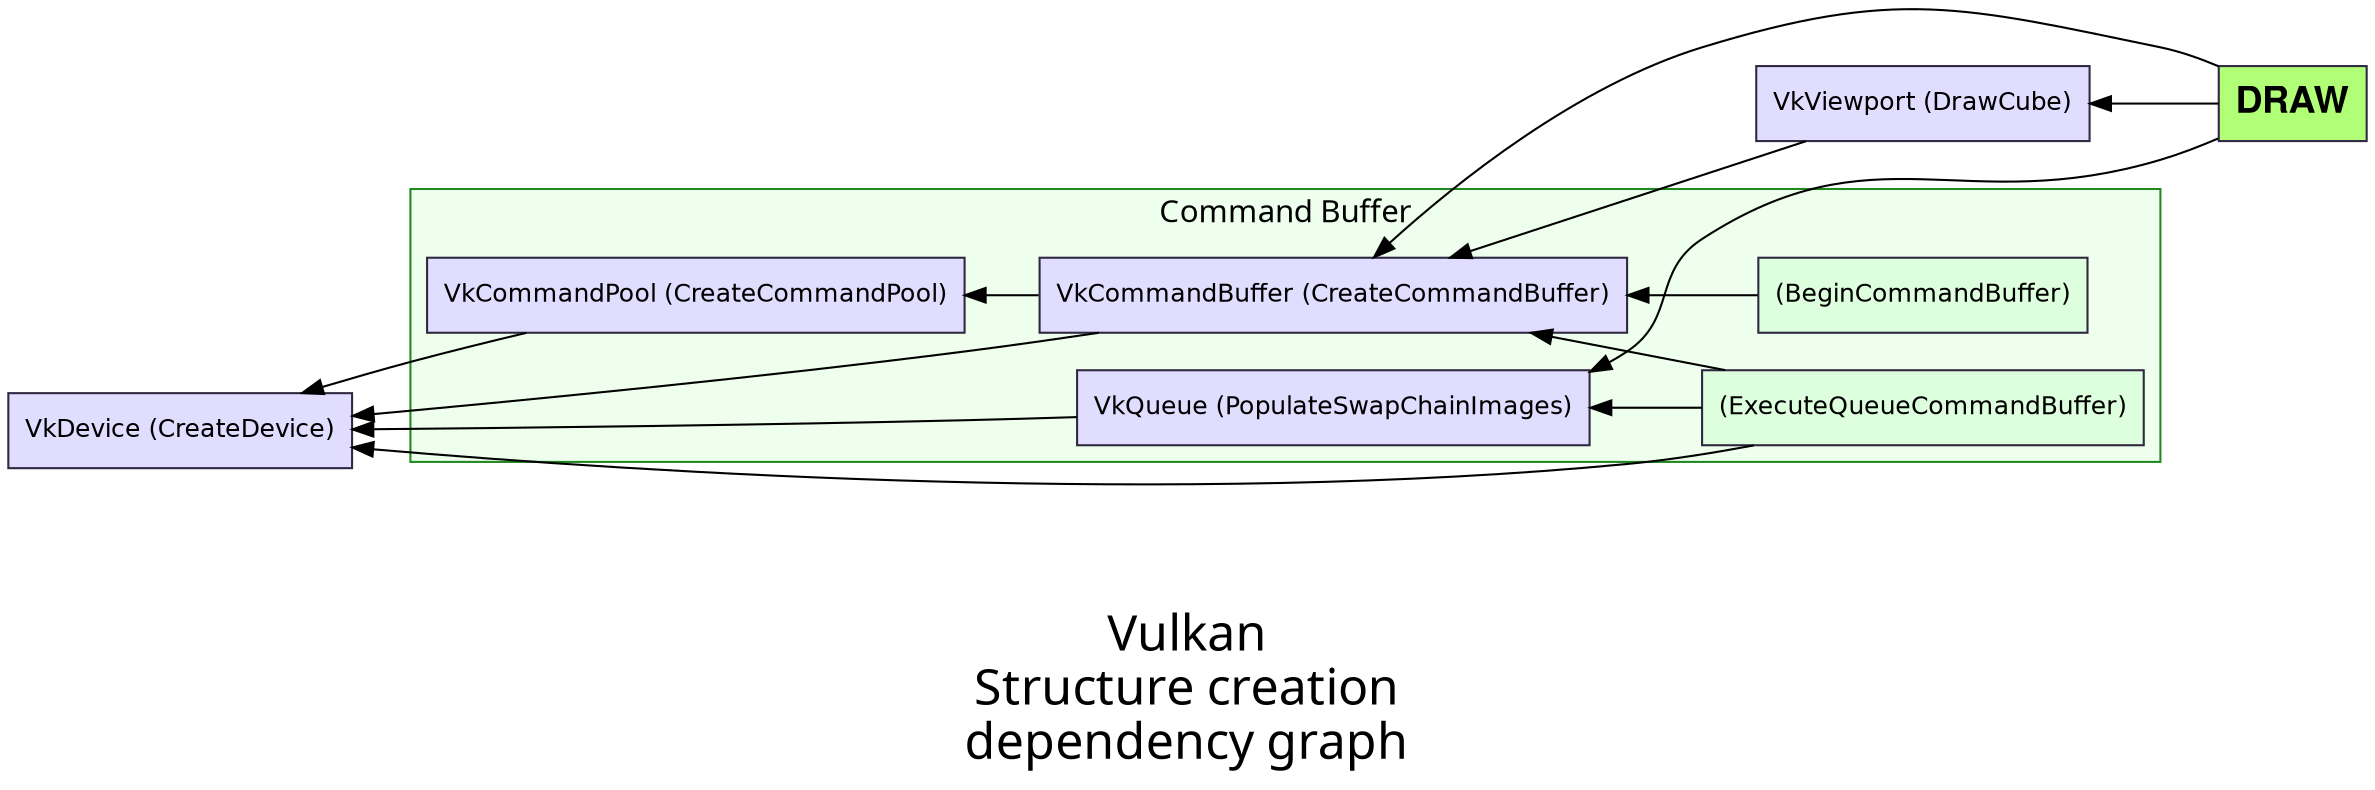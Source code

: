 digraph g {
  // STYLING
  rankdir=RL;
  graph [ fontname = "sans-serif",
          fontsize = 24,
          label = "\n\nVulkan\nStructure creation\ndependency graph",
          ];
  
  node [  shape = rectangle,
          style = filled,
          color = "#302840",
          fillcolor = "#E0DDFF",
          fontname = "helvetica",
          fontsize = 12 ];
  
  // Graph Contrete Styling
  "(BeginCommandBuffer)" [fillcolor = "#DDFFDD"];
  "(ExecuteQueueCommandBuffer)" [fillcolor = "#DDFFDD"];
  
  "DRAW" [fillcolor = "#B0FF77", fontname = "helvetica bold", fontsize = 18 ];
  
  // COMMAND BUFFER
  subgraph cluster_1 {
    node [style=filled];
    color="#228822";
    style=filled;
    fillcolor = "#EEFFEE";
    fontsize = 15;
    label = "Command Buffer";
    "VkCommandBuffer (CreateCommandBuffer)" -> "VkCommandPool (CreateCommandPool)";
    "(BeginCommandBuffer)" -> "VkCommandBuffer (CreateCommandBuffer)";
    "(ExecuteQueueCommandBuffer)" -> "VkQueue (PopulateSwapChainImages)";
    "(ExecuteQueueCommandBuffer)" -> "VkCommandBuffer (CreateCommandBuffer)";
  }
  
  "VkCommandPool (CreateCommandPool)" -> "VkDevice (CreateDevice)";
  "VkCommandBuffer (CreateCommandBuffer)" -> "VkDevice (CreateDevice)";
  
  "(ExecuteQueueCommandBuffer)" -> "VkDevice (CreateDevice)";
  "VkQueue (PopulateSwapChainImages)" -> "VkDevice (CreateDevice)";
  
  
  
  // Draw Cube
  "DRAW" -> "VkCommandBuffer (CreateCommandBuffer)";
  
  "DRAW" -> "VkQueue (PopulateSwapChainImages)";
  "DRAW" -> "VkViewport (DrawCube)";
  
  "VkViewport (DrawCube)" -> "VkCommandBuffer (CreateCommandBuffer)";
}




























